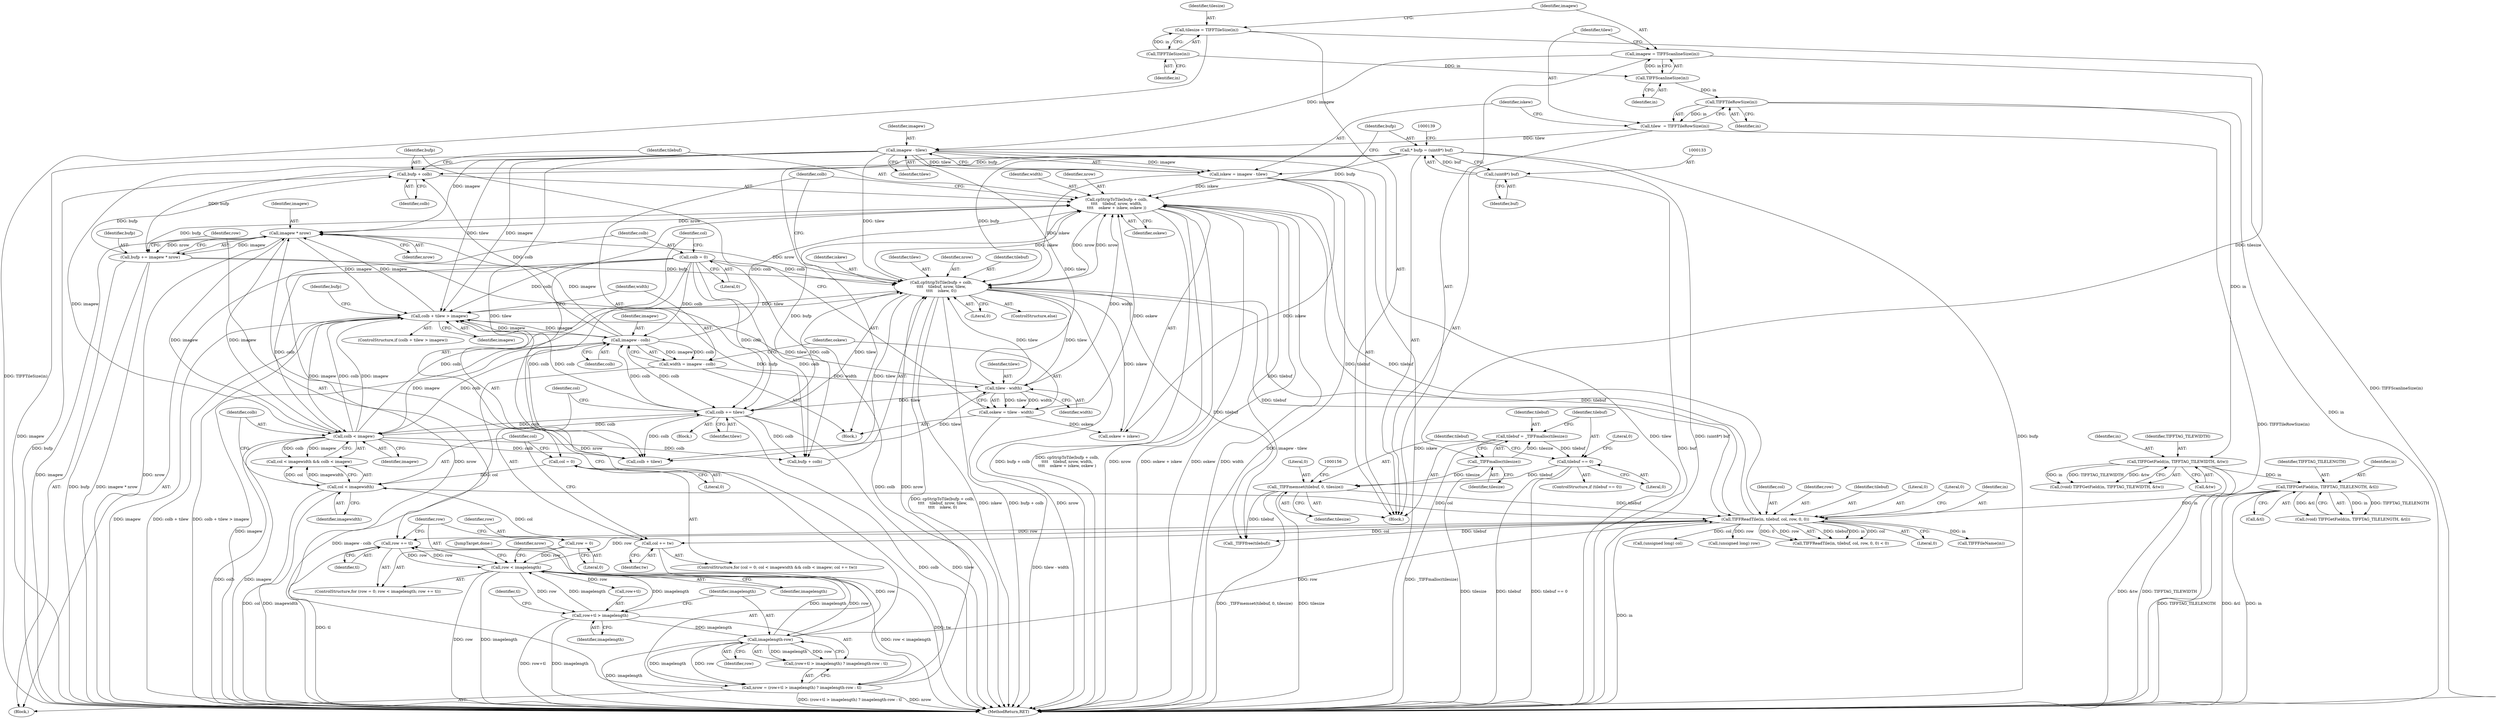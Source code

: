 digraph "0_libtiff_5ad9d8016fbb60109302d558f7edb2cb2a3bb8e3@pointer" {
"1000261" [label="(Call,bufp + colb)"];
"1000284" [label="(Call,bufp += imagew * nrow)"];
"1000286" [label="(Call,imagew * nrow)"];
"1000251" [label="(Call,imagew - colb)"];
"1000242" [label="(Call,colb + tilew > imagew)"];
"1000281" [label="(Call,colb += tilew)"];
"1000257" [label="(Call,tilew - width)"];
"1000126" [label="(Call,imagew - tilew)"];
"1000114" [label="(Call,imagew = TIFFScanlineSize(in))"];
"1000116" [label="(Call,TIFFScanlineSize(in))"];
"1000110" [label="(Call,TIFFTileSize(in))"];
"1000119" [label="(Call,tilew  = TIFFTileRowSize(in))"];
"1000121" [label="(Call,TIFFTileRowSize(in))"];
"1000272" [label="(Call,cpStripToTile(bufp + colb,\n\t\t\t\t    tilebuf, nrow, tilew,\n\t\t\t\t    iskew, 0))"];
"1000130" [label="(Call,* bufp = (uint8*) buf)"];
"1000132" [label="(Call,(uint8*) buf)"];
"1000194" [label="(Call,colb = 0)"];
"1000206" [label="(Call,colb < imagew)"];
"1000216" [label="(Call,TIFFReadTile(in, tilebuf, col, row, 0, 0))"];
"1000164" [label="(Call,TIFFGetField(in, TIFFTAG_TILELENGTH, &tl))"];
"1000157" [label="(Call,TIFFGetField(in, TIFFTAG_TILEWIDTH, &tw))"];
"1000151" [label="(Call,_TIFFmemset(tilebuf, 0, tilesize))"];
"1000146" [label="(Call,tilebuf == 0)"];
"1000141" [label="(Call,tilebuf = _TIFFmalloc(tilesize))"];
"1000143" [label="(Call,_TIFFmalloc(tilesize))"];
"1000108" [label="(Call,tilesize = TIFFTileSize(in))"];
"1000260" [label="(Call,cpStripToTile(bufp + colb,\n\t\t\t\t    tilebuf, nrow, width,\n\t\t\t\t    oskew + iskew, oskew ))"];
"1000181" [label="(Call,nrow = (row+tl > imagelength) ? imagelength-row : tl)"];
"1000189" [label="(Call,imagelength-row)"];
"1000184" [label="(Call,row+tl > imagelength)"];
"1000173" [label="(Call,row < imagelength)"];
"1000170" [label="(Call,row = 0)"];
"1000176" [label="(Call,row += tl)"];
"1000255" [label="(Call,oskew = tilew - width)"];
"1000124" [label="(Call,iskew = imagew - tilew)"];
"1000203" [label="(Call,col < imagewidth)"];
"1000209" [label="(Call,col += tw)"];
"1000199" [label="(Call,col = 0)"];
"1000249" [label="(Call,width = imagew - colb)"];
"1000195" [label="(Identifier,colb)"];
"1000204" [label="(Identifier,col)"];
"1000110" [label="(Call,TIFFTileSize(in))"];
"1000276" [label="(Identifier,tilebuf)"];
"1000172" [label="(Literal,0)"];
"1000281" [label="(Call,colb += tilew)"];
"1000178" [label="(Identifier,tl)"];
"1000132" [label="(Call,(uint8*) buf)"];
"1000234" [label="(Call,(unsigned long) row)"];
"1000130" [label="(Call,* bufp = (uint8*) buf)"];
"1000270" [label="(Identifier,oskew)"];
"1000251" [label="(Call,imagew - colb)"];
"1000196" [label="(Literal,0)"];
"1000162" [label="(Call,(void) TIFFGetField(in, TIFFTAG_TILELENGTH, &tl))"];
"1000242" [label="(Call,colb + tilew > imagew)"];
"1000194" [label="(Call,colb = 0)"];
"1000116" [label="(Call,TIFFScanlineSize(in))"];
"1000122" [label="(Identifier,in)"];
"1000271" [label="(ControlStructure,else)"];
"1000131" [label="(Identifier,bufp)"];
"1000215" [label="(Call,TIFFReadTile(in, tilebuf, col, row, 0, 0) < 0)"];
"1000219" [label="(Identifier,col)"];
"1000263" [label="(Identifier,colb)"];
"1000176" [label="(Call,row += tl)"];
"1000260" [label="(Call,cpStripToTile(bufp + colb,\n\t\t\t\t    tilebuf, nrow, width,\n\t\t\t\t    oskew + iskew, oskew ))"];
"1000175" [label="(Identifier,imagelength)"];
"1000198" [label="(ControlStructure,for (col = 0; col < imagewidth && colb < imagew; col += tw))"];
"1000150" [label="(Literal,0)"];
"1000280" [label="(Literal,0)"];
"1000212" [label="(Block,)"];
"1000253" [label="(Identifier,colb)"];
"1000188" [label="(Identifier,imagelength)"];
"1000181" [label="(Call,nrow = (row+tl > imagelength) ? imagelength-row : tl)"];
"1000262" [label="(Identifier,bufp)"];
"1000256" [label="(Identifier,oskew)"];
"1000285" [label="(Identifier,bufp)"];
"1000154" [label="(Identifier,tilesize)"];
"1000182" [label="(Identifier,nrow)"];
"1000152" [label="(Identifier,tilebuf)"];
"1000246" [label="(Identifier,imagew)"];
"1000243" [label="(Call,colb + tilew)"];
"1000165" [label="(Identifier,in)"];
"1000222" [label="(Literal,0)"];
"1000207" [label="(Identifier,colb)"];
"1000279" [label="(Identifier,iskew)"];
"1000247" [label="(Block,)"];
"1000289" [label="(JumpTarget,done:)"];
"1000121" [label="(Call,TIFFTileRowSize(in))"];
"1000126" [label="(Call,imagew - tilew)"];
"1000151" [label="(Call,_TIFFmemset(tilebuf, 0, tilesize))"];
"1000216" [label="(Call,TIFFReadTile(in, tilebuf, col, row, 0, 0))"];
"1000148" [label="(Literal,0)"];
"1000147" [label="(Identifier,tilebuf)"];
"1000145" [label="(ControlStructure,if (tilebuf == 0))"];
"1000177" [label="(Identifier,row)"];
"1000146" [label="(Call,tilebuf == 0)"];
"1000115" [label="(Identifier,imagew)"];
"1000220" [label="(Identifier,row)"];
"1000286" [label="(Call,imagew * nrow)"];
"1000111" [label="(Identifier,in)"];
"1000273" [label="(Call,bufp + colb)"];
"1000267" [label="(Call,oskew + iskew)"];
"1000155" [label="(Call,(void) TIFFGetField(in, TIFFTAG_TILEWIDTH, &tw))"];
"1000108" [label="(Call,tilesize = TIFFTileSize(in))"];
"1000250" [label="(Identifier,width)"];
"1000203" [label="(Call,col < imagewidth)"];
"1000125" [label="(Identifier,iskew)"];
"1000191" [label="(Identifier,row)"];
"1000192" [label="(Identifier,tl)"];
"1000278" [label="(Identifier,tilew)"];
"1000206" [label="(Call,colb < imagew)"];
"1000153" [label="(Literal,0)"];
"1000228" [label="(Call,TIFFFileName(in))"];
"1000277" [label="(Identifier,nrow)"];
"1000124" [label="(Call,iskew = imagew - tilew)"];
"1000294" [label="(MethodReturn,RET)"];
"1000282" [label="(Identifier,colb)"];
"1000158" [label="(Identifier,in)"];
"1000274" [label="(Identifier,bufp)"];
"1000218" [label="(Identifier,tilebuf)"];
"1000221" [label="(Literal,0)"];
"1000164" [label="(Call,TIFFGetField(in, TIFFTAG_TILELENGTH, &tl))"];
"1000171" [label="(Identifier,row)"];
"1000266" [label="(Identifier,width)"];
"1000200" [label="(Identifier,col)"];
"1000261" [label="(Call,bufp + colb)"];
"1000209" [label="(Call,col += tw)"];
"1000249" [label="(Call,width = imagew - colb)"];
"1000119" [label="(Call,tilew  = TIFFTileRowSize(in))"];
"1000144" [label="(Identifier,tilesize)"];
"1000120" [label="(Identifier,tilew)"];
"1000264" [label="(Identifier,tilebuf)"];
"1000184" [label="(Call,row+tl > imagelength)"];
"1000117" [label="(Identifier,in)"];
"1000166" [label="(Identifier,TIFFTAG_TILELENGTH)"];
"1000272" [label="(Call,cpStripToTile(bufp + colb,\n\t\t\t\t    tilebuf, nrow, tilew,\n\t\t\t\t    iskew, 0))"];
"1000143" [label="(Call,_TIFFmalloc(tilesize))"];
"1000170" [label="(Call,row = 0)"];
"1000128" [label="(Identifier,tilew)"];
"1000190" [label="(Identifier,imagelength)"];
"1000258" [label="(Identifier,tilew)"];
"1000283" [label="(Identifier,tilew)"];
"1000160" [label="(Call,&tw)"];
"1000241" [label="(ControlStructure,if (colb + tilew > imagew))"];
"1000223" [label="(Literal,0)"];
"1000208" [label="(Identifier,imagew)"];
"1000185" [label="(Call,row+tl)"];
"1000157" [label="(Call,TIFFGetField(in, TIFFTAG_TILEWIDTH, &tw))"];
"1000211" [label="(Identifier,tw)"];
"1000179" [label="(Block,)"];
"1000183" [label="(Call,(row+tl > imagelength) ? imagelength-row : tl)"];
"1000290" [label="(Call,_TIFFfree(tilebuf))"];
"1000255" [label="(Call,oskew = tilew - width)"];
"1000114" [label="(Call,imagew = TIFFScanlineSize(in))"];
"1000231" [label="(Call,(unsigned long) col)"];
"1000201" [label="(Literal,0)"];
"1000265" [label="(Identifier,nrow)"];
"1000202" [label="(Call,col < imagewidth && colb < imagew)"];
"1000169" [label="(ControlStructure,for (row = 0; row < imagelength; row += tl))"];
"1000259" [label="(Identifier,width)"];
"1000199" [label="(Call,col = 0)"];
"1000205" [label="(Identifier,imagewidth)"];
"1000284" [label="(Call,bufp += imagew * nrow)"];
"1000102" [label="(Block,)"];
"1000174" [label="(Identifier,row)"];
"1000210" [label="(Identifier,col)"];
"1000159" [label="(Identifier,TIFFTAG_TILEWIDTH)"];
"1000142" [label="(Identifier,tilebuf)"];
"1000127" [label="(Identifier,imagew)"];
"1000217" [label="(Identifier,in)"];
"1000252" [label="(Identifier,imagew)"];
"1000109" [label="(Identifier,tilesize)"];
"1000141" [label="(Call,tilebuf = _TIFFmalloc(tilesize))"];
"1000257" [label="(Call,tilew - width)"];
"1000189" [label="(Call,imagelength-row)"];
"1000287" [label="(Identifier,imagew)"];
"1000173" [label="(Call,row < imagelength)"];
"1000167" [label="(Call,&tl)"];
"1000288" [label="(Identifier,nrow)"];
"1000134" [label="(Identifier,buf)"];
"1000261" -> "1000260"  [label="AST: "];
"1000261" -> "1000263"  [label="CFG: "];
"1000262" -> "1000261"  [label="AST: "];
"1000263" -> "1000261"  [label="AST: "];
"1000264" -> "1000261"  [label="CFG: "];
"1000261" -> "1000294"  [label="DDG: bufp"];
"1000284" -> "1000261"  [label="DDG: bufp"];
"1000130" -> "1000261"  [label="DDG: bufp"];
"1000251" -> "1000261"  [label="DDG: colb"];
"1000284" -> "1000179"  [label="AST: "];
"1000284" -> "1000286"  [label="CFG: "];
"1000285" -> "1000284"  [label="AST: "];
"1000286" -> "1000284"  [label="AST: "];
"1000177" -> "1000284"  [label="CFG: "];
"1000284" -> "1000294"  [label="DDG: imagew * nrow"];
"1000284" -> "1000294"  [label="DDG: bufp"];
"1000284" -> "1000260"  [label="DDG: bufp"];
"1000284" -> "1000272"  [label="DDG: bufp"];
"1000284" -> "1000273"  [label="DDG: bufp"];
"1000286" -> "1000284"  [label="DDG: imagew"];
"1000286" -> "1000284"  [label="DDG: nrow"];
"1000130" -> "1000284"  [label="DDG: bufp"];
"1000286" -> "1000288"  [label="CFG: "];
"1000287" -> "1000286"  [label="AST: "];
"1000288" -> "1000286"  [label="AST: "];
"1000286" -> "1000294"  [label="DDG: imagew"];
"1000286" -> "1000294"  [label="DDG: nrow"];
"1000286" -> "1000206"  [label="DDG: imagew"];
"1000286" -> "1000242"  [label="DDG: imagew"];
"1000251" -> "1000286"  [label="DDG: imagew"];
"1000206" -> "1000286"  [label="DDG: imagew"];
"1000126" -> "1000286"  [label="DDG: imagew"];
"1000242" -> "1000286"  [label="DDG: imagew"];
"1000181" -> "1000286"  [label="DDG: nrow"];
"1000260" -> "1000286"  [label="DDG: nrow"];
"1000272" -> "1000286"  [label="DDG: nrow"];
"1000251" -> "1000249"  [label="AST: "];
"1000251" -> "1000253"  [label="CFG: "];
"1000252" -> "1000251"  [label="AST: "];
"1000253" -> "1000251"  [label="AST: "];
"1000249" -> "1000251"  [label="CFG: "];
"1000251" -> "1000294"  [label="DDG: imagew"];
"1000251" -> "1000206"  [label="DDG: imagew"];
"1000251" -> "1000242"  [label="DDG: imagew"];
"1000251" -> "1000249"  [label="DDG: imagew"];
"1000251" -> "1000249"  [label="DDG: colb"];
"1000242" -> "1000251"  [label="DDG: imagew"];
"1000281" -> "1000251"  [label="DDG: colb"];
"1000194" -> "1000251"  [label="DDG: colb"];
"1000206" -> "1000251"  [label="DDG: colb"];
"1000251" -> "1000260"  [label="DDG: colb"];
"1000251" -> "1000281"  [label="DDG: colb"];
"1000242" -> "1000241"  [label="AST: "];
"1000242" -> "1000246"  [label="CFG: "];
"1000243" -> "1000242"  [label="AST: "];
"1000246" -> "1000242"  [label="AST: "];
"1000250" -> "1000242"  [label="CFG: "];
"1000274" -> "1000242"  [label="CFG: "];
"1000242" -> "1000294"  [label="DDG: colb + tilew > imagew"];
"1000242" -> "1000294"  [label="DDG: imagew"];
"1000242" -> "1000294"  [label="DDG: colb + tilew"];
"1000242" -> "1000206"  [label="DDG: imagew"];
"1000281" -> "1000242"  [label="DDG: colb"];
"1000194" -> "1000242"  [label="DDG: colb"];
"1000206" -> "1000242"  [label="DDG: colb"];
"1000206" -> "1000242"  [label="DDG: imagew"];
"1000126" -> "1000242"  [label="DDG: tilew"];
"1000126" -> "1000242"  [label="DDG: imagew"];
"1000257" -> "1000242"  [label="DDG: tilew"];
"1000272" -> "1000242"  [label="DDG: tilew"];
"1000281" -> "1000212"  [label="AST: "];
"1000281" -> "1000283"  [label="CFG: "];
"1000282" -> "1000281"  [label="AST: "];
"1000283" -> "1000281"  [label="AST: "];
"1000210" -> "1000281"  [label="CFG: "];
"1000281" -> "1000294"  [label="DDG: colb"];
"1000281" -> "1000294"  [label="DDG: tilew"];
"1000281" -> "1000206"  [label="DDG: colb"];
"1000281" -> "1000243"  [label="DDG: colb"];
"1000281" -> "1000272"  [label="DDG: colb"];
"1000281" -> "1000273"  [label="DDG: colb"];
"1000257" -> "1000281"  [label="DDG: tilew"];
"1000272" -> "1000281"  [label="DDG: tilew"];
"1000194" -> "1000281"  [label="DDG: colb"];
"1000206" -> "1000281"  [label="DDG: colb"];
"1000257" -> "1000255"  [label="AST: "];
"1000257" -> "1000259"  [label="CFG: "];
"1000258" -> "1000257"  [label="AST: "];
"1000259" -> "1000257"  [label="AST: "];
"1000255" -> "1000257"  [label="CFG: "];
"1000257" -> "1000243"  [label="DDG: tilew"];
"1000257" -> "1000255"  [label="DDG: tilew"];
"1000257" -> "1000255"  [label="DDG: width"];
"1000126" -> "1000257"  [label="DDG: tilew"];
"1000272" -> "1000257"  [label="DDG: tilew"];
"1000249" -> "1000257"  [label="DDG: width"];
"1000257" -> "1000260"  [label="DDG: width"];
"1000257" -> "1000272"  [label="DDG: tilew"];
"1000126" -> "1000124"  [label="AST: "];
"1000126" -> "1000128"  [label="CFG: "];
"1000127" -> "1000126"  [label="AST: "];
"1000128" -> "1000126"  [label="AST: "];
"1000124" -> "1000126"  [label="CFG: "];
"1000126" -> "1000294"  [label="DDG: imagew"];
"1000126" -> "1000294"  [label="DDG: tilew"];
"1000126" -> "1000124"  [label="DDG: imagew"];
"1000126" -> "1000124"  [label="DDG: tilew"];
"1000114" -> "1000126"  [label="DDG: imagew"];
"1000119" -> "1000126"  [label="DDG: tilew"];
"1000126" -> "1000206"  [label="DDG: imagew"];
"1000126" -> "1000243"  [label="DDG: tilew"];
"1000126" -> "1000272"  [label="DDG: tilew"];
"1000114" -> "1000102"  [label="AST: "];
"1000114" -> "1000116"  [label="CFG: "];
"1000115" -> "1000114"  [label="AST: "];
"1000116" -> "1000114"  [label="AST: "];
"1000120" -> "1000114"  [label="CFG: "];
"1000114" -> "1000294"  [label="DDG: TIFFScanlineSize(in)"];
"1000116" -> "1000114"  [label="DDG: in"];
"1000116" -> "1000117"  [label="CFG: "];
"1000117" -> "1000116"  [label="AST: "];
"1000110" -> "1000116"  [label="DDG: in"];
"1000116" -> "1000121"  [label="DDG: in"];
"1000110" -> "1000108"  [label="AST: "];
"1000110" -> "1000111"  [label="CFG: "];
"1000111" -> "1000110"  [label="AST: "];
"1000108" -> "1000110"  [label="CFG: "];
"1000110" -> "1000108"  [label="DDG: in"];
"1000119" -> "1000102"  [label="AST: "];
"1000119" -> "1000121"  [label="CFG: "];
"1000120" -> "1000119"  [label="AST: "];
"1000121" -> "1000119"  [label="AST: "];
"1000125" -> "1000119"  [label="CFG: "];
"1000119" -> "1000294"  [label="DDG: TIFFTileRowSize(in)"];
"1000121" -> "1000119"  [label="DDG: in"];
"1000121" -> "1000122"  [label="CFG: "];
"1000122" -> "1000121"  [label="AST: "];
"1000121" -> "1000294"  [label="DDG: in"];
"1000121" -> "1000157"  [label="DDG: in"];
"1000272" -> "1000271"  [label="AST: "];
"1000272" -> "1000280"  [label="CFG: "];
"1000273" -> "1000272"  [label="AST: "];
"1000276" -> "1000272"  [label="AST: "];
"1000277" -> "1000272"  [label="AST: "];
"1000278" -> "1000272"  [label="AST: "];
"1000279" -> "1000272"  [label="AST: "];
"1000280" -> "1000272"  [label="AST: "];
"1000282" -> "1000272"  [label="CFG: "];
"1000272" -> "1000294"  [label="DDG: bufp + colb"];
"1000272" -> "1000294"  [label="DDG: nrow"];
"1000272" -> "1000294"  [label="DDG: cpStripToTile(bufp + colb,\n\t\t\t\t    tilebuf, nrow, tilew,\n\t\t\t\t    iskew, 0)"];
"1000272" -> "1000294"  [label="DDG: iskew"];
"1000272" -> "1000216"  [label="DDG: tilebuf"];
"1000272" -> "1000243"  [label="DDG: tilew"];
"1000272" -> "1000260"  [label="DDG: nrow"];
"1000272" -> "1000260"  [label="DDG: iskew"];
"1000272" -> "1000267"  [label="DDG: iskew"];
"1000130" -> "1000272"  [label="DDG: bufp"];
"1000194" -> "1000272"  [label="DDG: colb"];
"1000206" -> "1000272"  [label="DDG: colb"];
"1000216" -> "1000272"  [label="DDG: tilebuf"];
"1000181" -> "1000272"  [label="DDG: nrow"];
"1000260" -> "1000272"  [label="DDG: nrow"];
"1000124" -> "1000272"  [label="DDG: iskew"];
"1000272" -> "1000290"  [label="DDG: tilebuf"];
"1000130" -> "1000102"  [label="AST: "];
"1000130" -> "1000132"  [label="CFG: "];
"1000131" -> "1000130"  [label="AST: "];
"1000132" -> "1000130"  [label="AST: "];
"1000139" -> "1000130"  [label="CFG: "];
"1000130" -> "1000294"  [label="DDG: (uint8*) buf"];
"1000130" -> "1000294"  [label="DDG: bufp"];
"1000132" -> "1000130"  [label="DDG: buf"];
"1000130" -> "1000260"  [label="DDG: bufp"];
"1000130" -> "1000273"  [label="DDG: bufp"];
"1000132" -> "1000134"  [label="CFG: "];
"1000133" -> "1000132"  [label="AST: "];
"1000134" -> "1000132"  [label="AST: "];
"1000132" -> "1000294"  [label="DDG: buf"];
"1000194" -> "1000179"  [label="AST: "];
"1000194" -> "1000196"  [label="CFG: "];
"1000195" -> "1000194"  [label="AST: "];
"1000196" -> "1000194"  [label="AST: "];
"1000200" -> "1000194"  [label="CFG: "];
"1000194" -> "1000294"  [label="DDG: colb"];
"1000194" -> "1000206"  [label="DDG: colb"];
"1000194" -> "1000243"  [label="DDG: colb"];
"1000194" -> "1000273"  [label="DDG: colb"];
"1000206" -> "1000202"  [label="AST: "];
"1000206" -> "1000208"  [label="CFG: "];
"1000207" -> "1000206"  [label="AST: "];
"1000208" -> "1000206"  [label="AST: "];
"1000202" -> "1000206"  [label="CFG: "];
"1000206" -> "1000294"  [label="DDG: imagew"];
"1000206" -> "1000294"  [label="DDG: colb"];
"1000206" -> "1000202"  [label="DDG: colb"];
"1000206" -> "1000202"  [label="DDG: imagew"];
"1000206" -> "1000243"  [label="DDG: colb"];
"1000206" -> "1000273"  [label="DDG: colb"];
"1000216" -> "1000215"  [label="AST: "];
"1000216" -> "1000222"  [label="CFG: "];
"1000217" -> "1000216"  [label="AST: "];
"1000218" -> "1000216"  [label="AST: "];
"1000219" -> "1000216"  [label="AST: "];
"1000220" -> "1000216"  [label="AST: "];
"1000221" -> "1000216"  [label="AST: "];
"1000222" -> "1000216"  [label="AST: "];
"1000223" -> "1000216"  [label="CFG: "];
"1000216" -> "1000294"  [label="DDG: in"];
"1000216" -> "1000176"  [label="DDG: row"];
"1000216" -> "1000209"  [label="DDG: col"];
"1000216" -> "1000215"  [label="DDG: tilebuf"];
"1000216" -> "1000215"  [label="DDG: in"];
"1000216" -> "1000215"  [label="DDG: col"];
"1000216" -> "1000215"  [label="DDG: 0"];
"1000216" -> "1000215"  [label="DDG: row"];
"1000164" -> "1000216"  [label="DDG: in"];
"1000151" -> "1000216"  [label="DDG: tilebuf"];
"1000260" -> "1000216"  [label="DDG: tilebuf"];
"1000203" -> "1000216"  [label="DDG: col"];
"1000189" -> "1000216"  [label="DDG: row"];
"1000173" -> "1000216"  [label="DDG: row"];
"1000216" -> "1000228"  [label="DDG: in"];
"1000216" -> "1000231"  [label="DDG: col"];
"1000216" -> "1000234"  [label="DDG: row"];
"1000216" -> "1000260"  [label="DDG: tilebuf"];
"1000216" -> "1000290"  [label="DDG: tilebuf"];
"1000164" -> "1000162"  [label="AST: "];
"1000164" -> "1000167"  [label="CFG: "];
"1000165" -> "1000164"  [label="AST: "];
"1000166" -> "1000164"  [label="AST: "];
"1000167" -> "1000164"  [label="AST: "];
"1000162" -> "1000164"  [label="CFG: "];
"1000164" -> "1000294"  [label="DDG: TIFFTAG_TILELENGTH"];
"1000164" -> "1000294"  [label="DDG: &tl"];
"1000164" -> "1000294"  [label="DDG: in"];
"1000164" -> "1000162"  [label="DDG: in"];
"1000164" -> "1000162"  [label="DDG: TIFFTAG_TILELENGTH"];
"1000164" -> "1000162"  [label="DDG: &tl"];
"1000157" -> "1000164"  [label="DDG: in"];
"1000157" -> "1000155"  [label="AST: "];
"1000157" -> "1000160"  [label="CFG: "];
"1000158" -> "1000157"  [label="AST: "];
"1000159" -> "1000157"  [label="AST: "];
"1000160" -> "1000157"  [label="AST: "];
"1000155" -> "1000157"  [label="CFG: "];
"1000157" -> "1000294"  [label="DDG: TIFFTAG_TILEWIDTH"];
"1000157" -> "1000294"  [label="DDG: &tw"];
"1000157" -> "1000155"  [label="DDG: in"];
"1000157" -> "1000155"  [label="DDG: TIFFTAG_TILEWIDTH"];
"1000157" -> "1000155"  [label="DDG: &tw"];
"1000151" -> "1000102"  [label="AST: "];
"1000151" -> "1000154"  [label="CFG: "];
"1000152" -> "1000151"  [label="AST: "];
"1000153" -> "1000151"  [label="AST: "];
"1000154" -> "1000151"  [label="AST: "];
"1000156" -> "1000151"  [label="CFG: "];
"1000151" -> "1000294"  [label="DDG: _TIFFmemset(tilebuf, 0, tilesize)"];
"1000151" -> "1000294"  [label="DDG: tilesize"];
"1000146" -> "1000151"  [label="DDG: tilebuf"];
"1000143" -> "1000151"  [label="DDG: tilesize"];
"1000151" -> "1000290"  [label="DDG: tilebuf"];
"1000146" -> "1000145"  [label="AST: "];
"1000146" -> "1000148"  [label="CFG: "];
"1000147" -> "1000146"  [label="AST: "];
"1000148" -> "1000146"  [label="AST: "];
"1000150" -> "1000146"  [label="CFG: "];
"1000152" -> "1000146"  [label="CFG: "];
"1000146" -> "1000294"  [label="DDG: tilebuf == 0"];
"1000146" -> "1000294"  [label="DDG: tilebuf"];
"1000141" -> "1000146"  [label="DDG: tilebuf"];
"1000141" -> "1000102"  [label="AST: "];
"1000141" -> "1000143"  [label="CFG: "];
"1000142" -> "1000141"  [label="AST: "];
"1000143" -> "1000141"  [label="AST: "];
"1000147" -> "1000141"  [label="CFG: "];
"1000141" -> "1000294"  [label="DDG: _TIFFmalloc(tilesize)"];
"1000143" -> "1000141"  [label="DDG: tilesize"];
"1000143" -> "1000144"  [label="CFG: "];
"1000144" -> "1000143"  [label="AST: "];
"1000143" -> "1000294"  [label="DDG: tilesize"];
"1000108" -> "1000143"  [label="DDG: tilesize"];
"1000108" -> "1000102"  [label="AST: "];
"1000109" -> "1000108"  [label="AST: "];
"1000115" -> "1000108"  [label="CFG: "];
"1000108" -> "1000294"  [label="DDG: TIFFTileSize(in)"];
"1000260" -> "1000247"  [label="AST: "];
"1000260" -> "1000270"  [label="CFG: "];
"1000264" -> "1000260"  [label="AST: "];
"1000265" -> "1000260"  [label="AST: "];
"1000266" -> "1000260"  [label="AST: "];
"1000267" -> "1000260"  [label="AST: "];
"1000270" -> "1000260"  [label="AST: "];
"1000282" -> "1000260"  [label="CFG: "];
"1000260" -> "1000294"  [label="DDG: cpStripToTile(bufp + colb,\n\t\t\t\t    tilebuf, nrow, width,\n\t\t\t\t    oskew + iskew, oskew )"];
"1000260" -> "1000294"  [label="DDG: nrow"];
"1000260" -> "1000294"  [label="DDG: oskew + iskew"];
"1000260" -> "1000294"  [label="DDG: width"];
"1000260" -> "1000294"  [label="DDG: oskew"];
"1000260" -> "1000294"  [label="DDG: bufp + colb"];
"1000181" -> "1000260"  [label="DDG: nrow"];
"1000255" -> "1000260"  [label="DDG: oskew"];
"1000124" -> "1000260"  [label="DDG: iskew"];
"1000260" -> "1000290"  [label="DDG: tilebuf"];
"1000181" -> "1000179"  [label="AST: "];
"1000181" -> "1000183"  [label="CFG: "];
"1000182" -> "1000181"  [label="AST: "];
"1000183" -> "1000181"  [label="AST: "];
"1000195" -> "1000181"  [label="CFG: "];
"1000181" -> "1000294"  [label="DDG: nrow"];
"1000181" -> "1000294"  [label="DDG: (row+tl > imagelength) ? imagelength-row : tl"];
"1000189" -> "1000181"  [label="DDG: imagelength"];
"1000189" -> "1000181"  [label="DDG: row"];
"1000189" -> "1000183"  [label="AST: "];
"1000189" -> "1000191"  [label="CFG: "];
"1000190" -> "1000189"  [label="AST: "];
"1000191" -> "1000189"  [label="AST: "];
"1000183" -> "1000189"  [label="CFG: "];
"1000189" -> "1000294"  [label="DDG: imagelength"];
"1000189" -> "1000173"  [label="DDG: imagelength"];
"1000189" -> "1000176"  [label="DDG: row"];
"1000189" -> "1000183"  [label="DDG: imagelength"];
"1000189" -> "1000183"  [label="DDG: row"];
"1000184" -> "1000189"  [label="DDG: imagelength"];
"1000173" -> "1000189"  [label="DDG: row"];
"1000184" -> "1000183"  [label="AST: "];
"1000184" -> "1000188"  [label="CFG: "];
"1000185" -> "1000184"  [label="AST: "];
"1000188" -> "1000184"  [label="AST: "];
"1000190" -> "1000184"  [label="CFG: "];
"1000192" -> "1000184"  [label="CFG: "];
"1000184" -> "1000294"  [label="DDG: row+tl"];
"1000184" -> "1000294"  [label="DDG: imagelength"];
"1000184" -> "1000173"  [label="DDG: imagelength"];
"1000173" -> "1000184"  [label="DDG: row"];
"1000173" -> "1000184"  [label="DDG: imagelength"];
"1000173" -> "1000169"  [label="AST: "];
"1000173" -> "1000175"  [label="CFG: "];
"1000174" -> "1000173"  [label="AST: "];
"1000175" -> "1000173"  [label="AST: "];
"1000182" -> "1000173"  [label="CFG: "];
"1000289" -> "1000173"  [label="CFG: "];
"1000173" -> "1000294"  [label="DDG: row < imagelength"];
"1000173" -> "1000294"  [label="DDG: row"];
"1000173" -> "1000294"  [label="DDG: imagelength"];
"1000170" -> "1000173"  [label="DDG: row"];
"1000176" -> "1000173"  [label="DDG: row"];
"1000173" -> "1000176"  [label="DDG: row"];
"1000173" -> "1000185"  [label="DDG: row"];
"1000170" -> "1000169"  [label="AST: "];
"1000170" -> "1000172"  [label="CFG: "];
"1000171" -> "1000170"  [label="AST: "];
"1000172" -> "1000170"  [label="AST: "];
"1000174" -> "1000170"  [label="CFG: "];
"1000176" -> "1000169"  [label="AST: "];
"1000176" -> "1000178"  [label="CFG: "];
"1000177" -> "1000176"  [label="AST: "];
"1000178" -> "1000176"  [label="AST: "];
"1000174" -> "1000176"  [label="CFG: "];
"1000176" -> "1000294"  [label="DDG: tl"];
"1000255" -> "1000247"  [label="AST: "];
"1000256" -> "1000255"  [label="AST: "];
"1000262" -> "1000255"  [label="CFG: "];
"1000255" -> "1000294"  [label="DDG: tilew - width"];
"1000255" -> "1000267"  [label="DDG: oskew"];
"1000124" -> "1000102"  [label="AST: "];
"1000125" -> "1000124"  [label="AST: "];
"1000131" -> "1000124"  [label="CFG: "];
"1000124" -> "1000294"  [label="DDG: imagew - tilew"];
"1000124" -> "1000294"  [label="DDG: iskew"];
"1000124" -> "1000267"  [label="DDG: iskew"];
"1000203" -> "1000202"  [label="AST: "];
"1000203" -> "1000205"  [label="CFG: "];
"1000204" -> "1000203"  [label="AST: "];
"1000205" -> "1000203"  [label="AST: "];
"1000207" -> "1000203"  [label="CFG: "];
"1000202" -> "1000203"  [label="CFG: "];
"1000203" -> "1000294"  [label="DDG: imagewidth"];
"1000203" -> "1000294"  [label="DDG: col"];
"1000203" -> "1000202"  [label="DDG: col"];
"1000203" -> "1000202"  [label="DDG: imagewidth"];
"1000209" -> "1000203"  [label="DDG: col"];
"1000199" -> "1000203"  [label="DDG: col"];
"1000209" -> "1000198"  [label="AST: "];
"1000209" -> "1000211"  [label="CFG: "];
"1000210" -> "1000209"  [label="AST: "];
"1000211" -> "1000209"  [label="AST: "];
"1000204" -> "1000209"  [label="CFG: "];
"1000209" -> "1000294"  [label="DDG: tw"];
"1000199" -> "1000198"  [label="AST: "];
"1000199" -> "1000201"  [label="CFG: "];
"1000200" -> "1000199"  [label="AST: "];
"1000201" -> "1000199"  [label="AST: "];
"1000204" -> "1000199"  [label="CFG: "];
"1000249" -> "1000247"  [label="AST: "];
"1000250" -> "1000249"  [label="AST: "];
"1000256" -> "1000249"  [label="CFG: "];
"1000249" -> "1000294"  [label="DDG: imagew - colb"];
}
